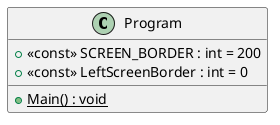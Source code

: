 @startuml
class Program {
    + <<const>> SCREEN_BORDER : int = 200
    + <<const>> LeftScreenBorder : int = 0
    + {static} Main() : void
}
@enduml
